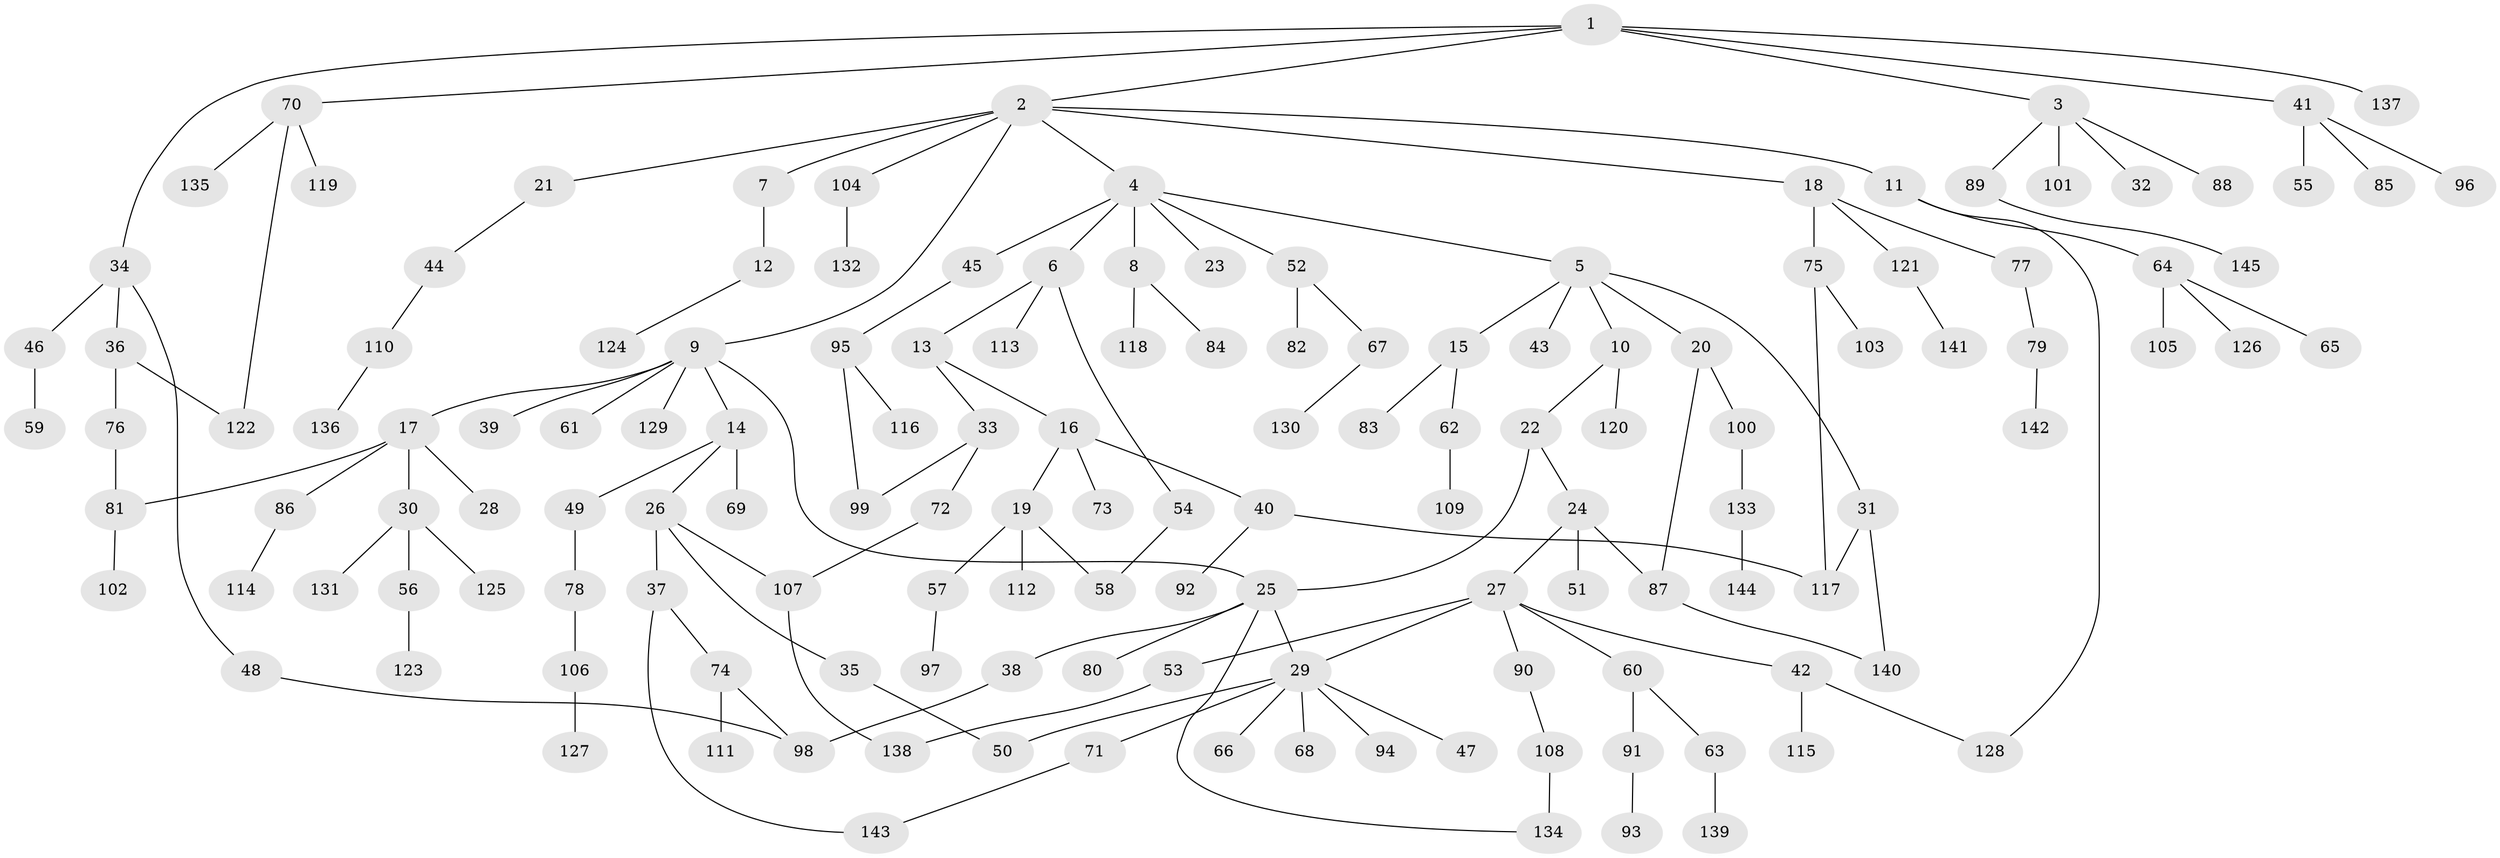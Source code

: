 // Generated by graph-tools (version 1.1) at 2025/13/03/09/25 04:13:19]
// undirected, 145 vertices, 162 edges
graph export_dot {
graph [start="1"]
  node [color=gray90,style=filled];
  1;
  2;
  3;
  4;
  5;
  6;
  7;
  8;
  9;
  10;
  11;
  12;
  13;
  14;
  15;
  16;
  17;
  18;
  19;
  20;
  21;
  22;
  23;
  24;
  25;
  26;
  27;
  28;
  29;
  30;
  31;
  32;
  33;
  34;
  35;
  36;
  37;
  38;
  39;
  40;
  41;
  42;
  43;
  44;
  45;
  46;
  47;
  48;
  49;
  50;
  51;
  52;
  53;
  54;
  55;
  56;
  57;
  58;
  59;
  60;
  61;
  62;
  63;
  64;
  65;
  66;
  67;
  68;
  69;
  70;
  71;
  72;
  73;
  74;
  75;
  76;
  77;
  78;
  79;
  80;
  81;
  82;
  83;
  84;
  85;
  86;
  87;
  88;
  89;
  90;
  91;
  92;
  93;
  94;
  95;
  96;
  97;
  98;
  99;
  100;
  101;
  102;
  103;
  104;
  105;
  106;
  107;
  108;
  109;
  110;
  111;
  112;
  113;
  114;
  115;
  116;
  117;
  118;
  119;
  120;
  121;
  122;
  123;
  124;
  125;
  126;
  127;
  128;
  129;
  130;
  131;
  132;
  133;
  134;
  135;
  136;
  137;
  138;
  139;
  140;
  141;
  142;
  143;
  144;
  145;
  1 -- 2;
  1 -- 3;
  1 -- 34;
  1 -- 41;
  1 -- 70;
  1 -- 137;
  2 -- 4;
  2 -- 7;
  2 -- 9;
  2 -- 11;
  2 -- 18;
  2 -- 21;
  2 -- 104;
  3 -- 32;
  3 -- 88;
  3 -- 89;
  3 -- 101;
  4 -- 5;
  4 -- 6;
  4 -- 8;
  4 -- 23;
  4 -- 45;
  4 -- 52;
  5 -- 10;
  5 -- 15;
  5 -- 20;
  5 -- 31;
  5 -- 43;
  6 -- 13;
  6 -- 54;
  6 -- 113;
  7 -- 12;
  8 -- 84;
  8 -- 118;
  9 -- 14;
  9 -- 17;
  9 -- 25;
  9 -- 39;
  9 -- 61;
  9 -- 129;
  10 -- 22;
  10 -- 120;
  11 -- 64;
  11 -- 128;
  12 -- 124;
  13 -- 16;
  13 -- 33;
  14 -- 26;
  14 -- 49;
  14 -- 69;
  15 -- 62;
  15 -- 83;
  16 -- 19;
  16 -- 40;
  16 -- 73;
  17 -- 28;
  17 -- 30;
  17 -- 81;
  17 -- 86;
  18 -- 75;
  18 -- 77;
  18 -- 121;
  19 -- 57;
  19 -- 112;
  19 -- 58;
  20 -- 87;
  20 -- 100;
  21 -- 44;
  22 -- 24;
  22 -- 25;
  24 -- 27;
  24 -- 51;
  24 -- 87;
  25 -- 29;
  25 -- 38;
  25 -- 80;
  25 -- 134;
  26 -- 35;
  26 -- 37;
  26 -- 107;
  27 -- 42;
  27 -- 53;
  27 -- 60;
  27 -- 90;
  27 -- 29;
  29 -- 47;
  29 -- 50;
  29 -- 66;
  29 -- 68;
  29 -- 71;
  29 -- 94;
  30 -- 56;
  30 -- 125;
  30 -- 131;
  31 -- 140;
  31 -- 117;
  33 -- 72;
  33 -- 99;
  34 -- 36;
  34 -- 46;
  34 -- 48;
  35 -- 50;
  36 -- 76;
  36 -- 122;
  37 -- 74;
  37 -- 143;
  38 -- 98;
  40 -- 92;
  40 -- 117;
  41 -- 55;
  41 -- 85;
  41 -- 96;
  42 -- 115;
  42 -- 128;
  44 -- 110;
  45 -- 95;
  46 -- 59;
  48 -- 98;
  49 -- 78;
  52 -- 67;
  52 -- 82;
  53 -- 138;
  54 -- 58;
  56 -- 123;
  57 -- 97;
  60 -- 63;
  60 -- 91;
  62 -- 109;
  63 -- 139;
  64 -- 65;
  64 -- 105;
  64 -- 126;
  67 -- 130;
  70 -- 119;
  70 -- 122;
  70 -- 135;
  71 -- 143;
  72 -- 107;
  74 -- 111;
  74 -- 98;
  75 -- 103;
  75 -- 117;
  76 -- 81;
  77 -- 79;
  78 -- 106;
  79 -- 142;
  81 -- 102;
  86 -- 114;
  87 -- 140;
  89 -- 145;
  90 -- 108;
  91 -- 93;
  95 -- 116;
  95 -- 99;
  100 -- 133;
  104 -- 132;
  106 -- 127;
  107 -- 138;
  108 -- 134;
  110 -- 136;
  121 -- 141;
  133 -- 144;
}
